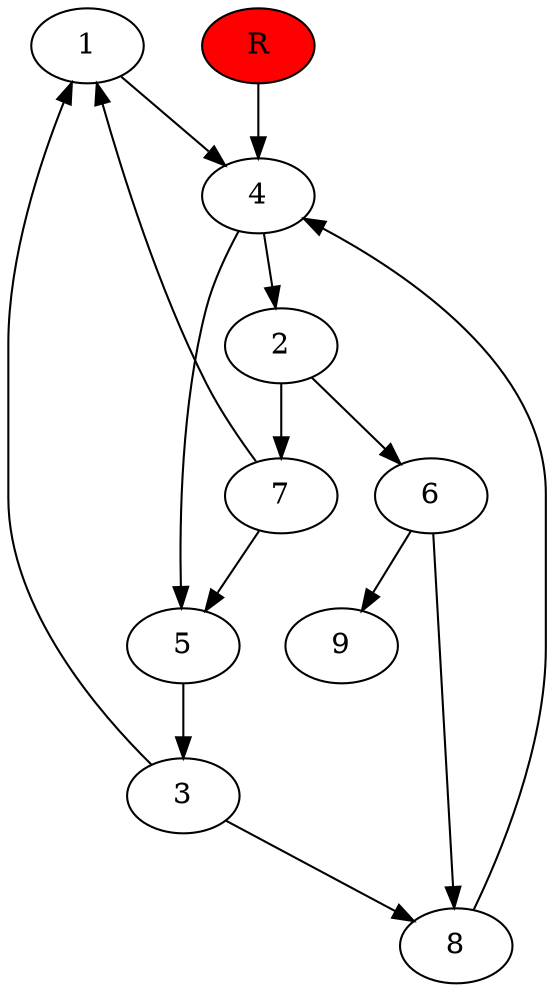 digraph prb19128 {
	1
	2
	3
	4
	5
	6
	7
	8
	R [fillcolor="#ff0000" style=filled]
	1 -> 4
	2 -> 6
	2 -> 7
	3 -> 1
	3 -> 8
	4 -> 2
	4 -> 5
	5 -> 3
	6 -> 8
	6 -> 9
	7 -> 1
	7 -> 5
	8 -> 4
	R -> 4
}
